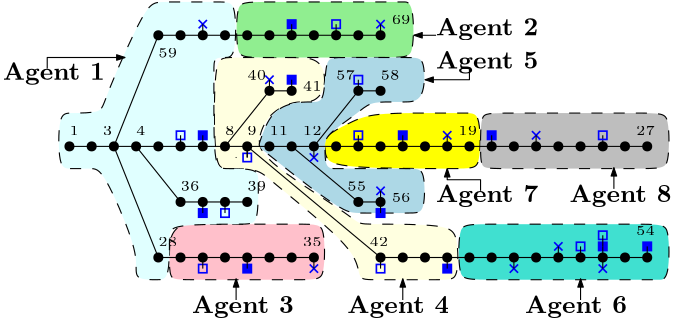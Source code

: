 <?xml version="1.0"?>
<!DOCTYPE ipe SYSTEM "ipe.dtd">
<ipe version="70206" creator="Ipe 7.2.7">
<info created="D:20180312031556" modified="D:20190614125506"/>
<ipestyle name="basic">
<symbol name="arrow/arc(spx)">
<path stroke="sym-stroke" fill="sym-stroke" pen="sym-pen">
0 0 m
-1 0.333 l
-1 -0.333 l
h
</path>
</symbol>
<symbol name="arrow/farc(spx)">
<path stroke="sym-stroke" fill="white" pen="sym-pen">
0 0 m
-1 0.333 l
-1 -0.333 l
h
</path>
</symbol>
<symbol name="arrow/ptarc(spx)">
<path stroke="sym-stroke" fill="sym-stroke" pen="sym-pen">
0 0 m
-1 0.333 l
-0.8 0 l
-1 -0.333 l
h
</path>
</symbol>
<symbol name="arrow/fptarc(spx)">
<path stroke="sym-stroke" fill="white" pen="sym-pen">
0 0 m
-1 0.333 l
-0.8 0 l
-1 -0.333 l
h
</path>
</symbol>
<symbol name="mark/circle(sx)" transformations="translations">
<path fill="sym-stroke">
0.6 0 0 0.6 0 0 e
0.4 0 0 0.4 0 0 e
</path>
</symbol>
<symbol name="mark/disk(sx)" transformations="translations">
<path fill="sym-stroke">
0.6 0 0 0.6 0 0 e
</path>
</symbol>
<symbol name="mark/fdisk(sfx)" transformations="translations">
<group>
<path fill="sym-fill">
0.5 0 0 0.5 0 0 e
</path>
<path fill="sym-stroke" fillrule="eofill">
0.6 0 0 0.6 0 0 e
0.4 0 0 0.4 0 0 e
</path>
</group>
</symbol>
<symbol name="mark/box(sx)" transformations="translations">
<path fill="sym-stroke" fillrule="eofill">
-0.6 -0.6 m
0.6 -0.6 l
0.6 0.6 l
-0.6 0.6 l
h
-0.4 -0.4 m
0.4 -0.4 l
0.4 0.4 l
-0.4 0.4 l
h
</path>
</symbol>
<symbol name="mark/square(sx)" transformations="translations">
<path fill="sym-stroke">
-0.6 -0.6 m
0.6 -0.6 l
0.6 0.6 l
-0.6 0.6 l
h
</path>
</symbol>
<symbol name="mark/fsquare(sfx)" transformations="translations">
<group>
<path fill="sym-fill">
-0.5 -0.5 m
0.5 -0.5 l
0.5 0.5 l
-0.5 0.5 l
h
</path>
<path fill="sym-stroke" fillrule="eofill">
-0.6 -0.6 m
0.6 -0.6 l
0.6 0.6 l
-0.6 0.6 l
h
-0.4 -0.4 m
0.4 -0.4 l
0.4 0.4 l
-0.4 0.4 l
h
</path>
</group>
</symbol>
<symbol name="mark/cross(sx)" transformations="translations">
<group>
<path fill="sym-stroke">
-0.43 -0.57 m
0.57 0.43 l
0.43 0.57 l
-0.57 -0.43 l
h
</path>
<path fill="sym-stroke">
-0.43 0.57 m
0.57 -0.43 l
0.43 -0.57 l
-0.57 0.43 l
h
</path>
</group>
</symbol>
<symbol name="arrow/fnormal(spx)">
<path stroke="sym-stroke" fill="white" pen="sym-pen">
0 0 m
-1 0.333 l
-1 -0.333 l
h
</path>
</symbol>
<symbol name="arrow/pointed(spx)">
<path stroke="sym-stroke" fill="sym-stroke" pen="sym-pen">
0 0 m
-1 0.333 l
-0.8 0 l
-1 -0.333 l
h
</path>
</symbol>
<symbol name="arrow/fpointed(spx)">
<path stroke="sym-stroke" fill="white" pen="sym-pen">
0 0 m
-1 0.333 l
-0.8 0 l
-1 -0.333 l
h
</path>
</symbol>
<symbol name="arrow/linear(spx)">
<path stroke="sym-stroke" pen="sym-pen">
-1 0.333 m
0 0 l
-1 -0.333 l
</path>
</symbol>
<symbol name="arrow/fdouble(spx)">
<path stroke="sym-stroke" fill="white" pen="sym-pen">
0 0 m
-1 0.333 l
-1 -0.333 l
h
-1 0 m
-2 0.333 l
-2 -0.333 l
h
</path>
</symbol>
<symbol name="arrow/double(spx)">
<path stroke="sym-stroke" fill="sym-stroke" pen="sym-pen">
0 0 m
-1 0.333 l
-1 -0.333 l
h
-1 0 m
-2 0.333 l
-2 -0.333 l
h
</path>
</symbol>
<pen name="heavier" value="0.8"/>
<pen name="fat" value="1.2"/>
<pen name="ultrafat" value="2"/>
<symbolsize name="large" value="5"/>
<symbolsize name="small" value="2"/>
<symbolsize name="tiny" value="1.1"/>
<arrowsize name="large" value="10"/>
<arrowsize name="small" value="5"/>
<arrowsize name="tiny" value="3"/>
<color name="red" value="1 0 0"/>
<color name="green" value="0 1 0"/>
<color name="blue" value="0 0 1"/>
<color name="yellow" value="1 1 0"/>
<color name="orange" value="1 0.647 0"/>
<color name="gold" value="1 0.843 0"/>
<color name="purple" value="0.627 0.125 0.941"/>
<color name="gray" value="0.745"/>
<color name="brown" value="0.647 0.165 0.165"/>
<color name="navy" value="0 0 0.502"/>
<color name="pink" value="1 0.753 0.796"/>
<color name="seagreen" value="0.18 0.545 0.341"/>
<color name="turquoise" value="0.251 0.878 0.816"/>
<color name="violet" value="0.933 0.51 0.933"/>
<color name="darkblue" value="0 0 0.545"/>
<color name="darkcyan" value="0 0.545 0.545"/>
<color name="darkgray" value="0.663"/>
<color name="darkgreen" value="0 0.392 0"/>
<color name="darkmagenta" value="0.545 0 0.545"/>
<color name="darkorange" value="1 0.549 0"/>
<color name="darkred" value="0.545 0 0"/>
<color name="lightblue" value="0.678 0.847 0.902"/>
<color name="lightcyan" value="0.878 1 1"/>
<color name="lightgray" value="0.827"/>
<color name="lightgreen" value="0.565 0.933 0.565"/>
<color name="lightyellow" value="1 1 0.878"/>
<dashstyle name="dashed" value="[4] 0"/>
<dashstyle name="dotted" value="[1 3] 0"/>
<dashstyle name="dash dotted" value="[4 2 1 2] 0"/>
<dashstyle name="dash dot dotted" value="[4 2 1 2 1 2] 0"/>
<textsize name="large" value="\large"/>
<textsize name="Large" value="\Large"/>
<textsize name="LARGE" value="\LARGE"/>
<textsize name="huge" value="\huge"/>
<textsize name="Huge" value="\Huge"/>
<textsize name="small" value="\small"/>
<textsize name="footnote" value="\footnotesize"/>
<textsize name="tiny" value="\tiny"/>
<textstyle name="center" begin="\begin{center}" end="\end{center}"/>
<textstyle name="itemize" begin="\begin{itemize}" end="\end{itemize}"/>
<textstyle name="item" begin="\begin{itemize}\item{}" end="\end{itemize}"/>
<gridsize name="4 pts" value="4"/>
<gridsize name="8 pts (~3 mm)" value="8"/>
<gridsize name="16 pts (~6 mm)" value="16"/>
<gridsize name="32 pts (~12 mm)" value="32"/>
<gridsize name="10 pts (~3.5 mm)" value="10"/>
<gridsize name="20 pts (~7 mm)" value="20"/>
<gridsize name="14 pts (~5 mm)" value="14"/>
<gridsize name="28 pts (~10 mm)" value="28"/>
<gridsize name="56 pts (~20 mm)" value="56"/>
<anglesize name="90 deg" value="90"/>
<anglesize name="60 deg" value="60"/>
<anglesize name="45 deg" value="45"/>
<anglesize name="30 deg" value="30"/>
<anglesize name="22.5 deg" value="22.5"/>
<opacity name="10%" value="0.1"/>
<opacity name="30%" value="0.3"/>
<opacity name="50%" value="0.5"/>
<opacity name="75%" value="0.75"/>
<tiling name="falling" angle="-60" step="4" width="1"/>
<tiling name="rising" angle="30" step="4" width="1"/>
</ipestyle>
<page>
<layer name="alpha"/>
<layer name="beta"/>
<view layers="alpha" active="alpha"/>
<path layer="alpha" stroke="black" fill="lightyellow" dash="dashed">
148 684
148 692
152 700
160 704
164 704
168 704
172 708
172 716
168 720
160 720
136 720
132 720
132 680
136 680
148 680
152 676
172 660
184 648
184 640
188 640
216 640
220 640
220 656
216 660
188 660
184 660
180 664 u
</path>
<path stroke="black" fill="pink" dash="dashed">
116 648
116 656
120 660
124 660
168 660
172 660
172 640
168 640
120 640
116 640 u
</path>
<path stroke="black" fill="lightgreen" dash="dashed">
144 740
140 740
140 720
144 720
200 720
204 720
204 740
200 740
200 740 u
</path>
<path stroke="black" fill="lightcyan" dash="dashed">
112 640
116 640
116 656
116 660
144 660
148 660
148 676
148 680
136 680
132 680
132 704
132 716
132 720
136 720
140 720
140 740
136 740
112 740
108 740
92 704
92 700
80 700
76 700
76 680
80 680
88 680
92 680
104 652
104 644
104 640 u
</path>
<path stroke="black" fill="yellow" dash="dashed">
172 688
172 692
180 696
188 700
208 700
224 700
228 700
228 680
224 680
176 680
172 684 u
</path>
<path stroke="black" fill="gray" dash="dashed">
228 688
228 700
232 700
292 700
296 700
296 680
292 680
232 680
228 680 u
</path>
<path stroke="black" fill="turquoise" dash="dashed">
224 640
220 640
220 660
224 660
292 660
296 660
296 640
292 640
292 640 u
</path>
<path stroke="black" fill="lightblue" dash="dashed">
184 664
204 664
208 664
208 680
204 680
180 680
176 680
172 680
172 688
172 692
184 700
188 704
196 704
200 704
208 704
208 720
204 720
176 720
172 720
172 704
168 704
160 704
152 700
148 688
148 688
168 672
180 664 u
</path>
<use name="mark/disk(sx)" pos="80 688" size="normal" stroke="black"/>
<use name="mark/disk(sx)" pos="88 688" size="normal" stroke="black"/>
<use name="mark/disk(sx)" pos="96 688" size="normal" stroke="black"/>
<use matrix="1 0 0 1 24 0" name="mark/disk(sx)" pos="80 688" size="normal" stroke="black"/>
<use matrix="1 0 0 1 24 0" name="mark/disk(sx)" pos="88 688" size="normal" stroke="black"/>
<use matrix="1 0 0 1 24 0" name="mark/disk(sx)" pos="96 688" size="normal" stroke="black"/>
<use matrix="1 0 0 1 48 0" name="mark/disk(sx)" pos="80 688" size="normal" stroke="black"/>
<use matrix="1 0 0 1 48 0" name="mark/disk(sx)" pos="88 688" size="normal" stroke="black"/>
<use matrix="1 0 0 1 48 0" name="mark/disk(sx)" pos="96 688" size="normal" stroke="black"/>
<use matrix="1 0 0 1 72 0" name="mark/disk(sx)" pos="80 688" size="normal" stroke="black"/>
<use matrix="1 0 0 1 72 0" name="mark/disk(sx)" pos="88 688" size="normal" stroke="black"/>
<use matrix="1 0 0 1 72 0" name="mark/disk(sx)" pos="96 688" size="normal" stroke="black"/>
<use matrix="1 0 0 1 96 0" name="mark/disk(sx)" pos="80 688" size="normal" stroke="black"/>
<use matrix="1 0 0 1 96 0" name="mark/disk(sx)" pos="88 688" size="normal" stroke="black"/>
<use matrix="1 0 0 1 96 0" name="mark/disk(sx)" pos="96 688" size="normal" stroke="black"/>
<use matrix="1 0 0 1 120 0" name="mark/disk(sx)" pos="80 688" size="normal" stroke="black"/>
<use matrix="1 0 0 1 120 0" name="mark/disk(sx)" pos="88 688" size="normal" stroke="black"/>
<use matrix="1 0 0 1 120 0" name="mark/disk(sx)" pos="96 688" size="normal" stroke="black"/>
<use matrix="1 0 0 1 144 0" name="mark/disk(sx)" pos="80 688" size="normal" stroke="black"/>
<use matrix="1 0 0 1 144 0" name="mark/disk(sx)" pos="88 688" size="normal" stroke="black"/>
<use matrix="1 0 0 1 144 0" name="mark/disk(sx)" pos="96 688" size="normal" stroke="black"/>
<use matrix="1 0 0 1 168 0" name="mark/disk(sx)" pos="80 688" size="normal" stroke="black"/>
<use matrix="1 0 0 1 168 0" name="mark/disk(sx)" pos="88 688" size="normal" stroke="black"/>
<use matrix="1 0 0 1 168 0" name="mark/disk(sx)" pos="96 688" size="normal" stroke="black"/>
<use matrix="1 0 0 1 192 0" name="mark/disk(sx)" pos="80 688" size="normal" stroke="black"/>
<use matrix="1 0 0 1 192 0" name="mark/disk(sx)" pos="88 688" size="normal" stroke="black"/>
<use matrix="1 0 0 1 192 0" name="mark/disk(sx)" pos="96 688" size="normal" stroke="black"/>
<use matrix="1 0 0 1 32 40" name="mark/disk(sx)" pos="80 688" size="normal" stroke="black"/>
<use matrix="1 0 0 1 32 40" name="mark/disk(sx)" pos="88 688" size="normal" stroke="black"/>
<use matrix="1 0 0 1 32 40" name="mark/disk(sx)" pos="96 688" size="normal" stroke="black"/>
<use matrix="1 0 0 1 56 40" name="mark/disk(sx)" pos="80 688" size="normal" stroke="black"/>
<use matrix="1 0 0 1 56 40" name="mark/disk(sx)" pos="88 688" size="normal" stroke="black"/>
<use matrix="1 0 0 1 56 40" name="mark/disk(sx)" pos="96 688" size="normal" stroke="black"/>
<use matrix="1 0 0 1 80 40" name="mark/disk(sx)" pos="80 688" size="normal" stroke="black"/>
<use matrix="1 0 0 1 80 40" name="mark/disk(sx)" pos="88 688" size="normal" stroke="black"/>
<use matrix="1 0 0 1 80 40" name="mark/disk(sx)" pos="96 688" size="normal" stroke="black"/>
<use matrix="1 0 0 1 104 40" name="mark/disk(sx)" pos="80 688" size="normal" stroke="black"/>
<use matrix="1 0 0 1 104 40" name="mark/disk(sx)" pos="88 688" size="normal" stroke="black"/>
<use matrix="1 0 0 1 32 -40" name="mark/disk(sx)" pos="80 688" size="normal" stroke="black"/>
<use matrix="1 0 0 1 32 -40" name="mark/disk(sx)" pos="88 688" size="normal" stroke="black"/>
<use matrix="1 0 0 1 32 -40" name="mark/disk(sx)" pos="96 688" size="normal" stroke="black"/>
<use matrix="1 0 0 1 56 -40" name="mark/disk(sx)" pos="80 688" size="normal" stroke="black"/>
<use matrix="1 0 0 1 56 -40" name="mark/disk(sx)" pos="88 688" size="normal" stroke="black"/>
<use matrix="1 0 0 1 56 -40" name="mark/disk(sx)" pos="96 688" size="normal" stroke="black"/>
<use matrix="1 0 0 1 80 -40" name="mark/disk(sx)" pos="80 688" size="normal" stroke="black"/>
<use matrix="1 0 0 1 80 -40" name="mark/disk(sx)" pos="88 688" size="normal" stroke="black"/>
<use matrix="1 0 0 1 40 -20" name="mark/disk(sx)" pos="80 688" size="normal" stroke="black"/>
<use matrix="1 0 0 1 40 -20" name="mark/disk(sx)" pos="88 688" size="normal" stroke="black"/>
<use matrix="1 0 0 1 40 -20" name="mark/disk(sx)" pos="96 688" size="normal" stroke="black"/>
<use matrix="1 0 0 1 64 -20" name="mark/disk(sx)" pos="80 688" size="normal" stroke="black"/>
<text transformations="translations" pos="80 692" stroke="black" type="label" width="3.39" height="3.21" depth="0" valign="baseline" size="tiny">1</text>
<text matrix="1 0 0 1 204 0" transformations="translations" pos="80 692" stroke="black" type="label" width="9.133" height="3.21" depth="0" valign="baseline" size="tiny">27
</text>
<text matrix="1 0 0 1 32 28" transformations="translations" pos="80 692" stroke="black" type="label" width="9.133" height="3.21" depth="0" valign="baseline" size="tiny">59
</text>
<text matrix="1 0 0 1 116 40" transformations="translations" pos="80 692" stroke="black" type="label" width="9.133" height="3.21" depth="0" valign="baseline" size="tiny">69
</text>
<text matrix="1 0 0 1 40 -20" transformations="translations" pos="80 692" stroke="black" type="label" width="9.133" height="3.21" depth="0" valign="baseline" size="tiny">36
</text>
<text matrix="1 0 0 1 64 -20" transformations="translations" pos="80 692" stroke="black" type="label" width="9.133" height="3.21" depth="0" valign="baseline" size="tiny">39
</text>
<text matrix="1 0 0 1 32 -40" transformations="translations" pos="80 692" stroke="black" type="label" width="9.133" height="3.21" depth="0" valign="baseline" size="tiny">28
</text>
<text matrix="1 0 0 1 84 -40" transformations="translations" pos="80 692" stroke="black" type="label" width="9.133" height="3.21" depth="0" valign="baseline" size="tiny">35

</text>
<text matrix="1 0 0 1 12 0" transformations="translations" pos="80 692" stroke="black" type="label" width="3.39" height="3.21" depth="0" valign="baseline" size="tiny">3</text>
<path stroke="black">
96 688 m
112 728 l
192 728 l
</path>
<path stroke="black">
96 688 m
112 648 l
168 648 l
</path>
<path stroke="black">
104 688 m
120 668 l
144 668 l
</path>
<path stroke="black">
80 688 m
288 688 l
</path>
<text matrix="1 0 0 1 24 0" transformations="translations" pos="80 692" stroke="black" type="label" width="3.39" height="3.21" depth="0" valign="baseline" size="tiny">4</text>
<text matrix="1 0 0 1 56 0" transformations="translations" pos="80 692" stroke="black" type="label" width="3.39" height="3.21" depth="0" valign="baseline" size="tiny">8</text>
<use name="mark/disk(sx)" pos="152 708" size="normal" stroke="black"/>
<use matrix="1 0 0 1 8 0" name="mark/disk(sx)" pos="152 708" size="normal" stroke="black"/>
<text matrix="1 0 0 1 64 0" transformations="translations" pos="80 692" stroke="black" type="label" width="3.39" height="3.21" depth="0" valign="baseline" size="tiny">9</text>
<use matrix="1 0 0 1 40 -60" name="mark/disk(sx)" pos="152 708" size="normal" stroke="black"/>
<use matrix="1 0 0 1 48 -60" name="mark/disk(sx)" pos="152 708" size="normal" stroke="black"/>
<use matrix="1 0 0 1 56 -60" name="mark/disk(sx)" pos="152 708" size="normal" stroke="black"/>
<use matrix="1 0 0 1 64 -60" name="mark/disk(sx)" pos="152 708" size="normal" stroke="black"/>
<use matrix="1 0 0 1 72 -60" name="mark/disk(sx)" pos="152 708" size="normal" stroke="black"/>
<use matrix="1 0 0 1 80 -60" name="mark/disk(sx)" pos="152 708" size="normal" stroke="black"/>
<use matrix="1 0 0 1 88 -60" name="mark/disk(sx)" pos="152 708" size="normal" stroke="black"/>
<use matrix="1 0 0 1 96 -60" name="mark/disk(sx)" pos="152 708" size="normal" stroke="black"/>
<use matrix="1 0 0 1 104 -60" name="mark/disk(sx)" pos="152 708" size="normal" stroke="black"/>
<use matrix="1 0 0 1 112 -60" name="mark/disk(sx)" pos="152 708" size="normal" stroke="black"/>
<use matrix="1 0 0 1 120 -60" name="mark/disk(sx)" pos="152 708" size="normal" stroke="black"/>
<use matrix="1 0 0 1 128 -60" name="mark/disk(sx)" pos="152 708" size="normal" stroke="black"/>
<use matrix="1 0 0 1 136 -60" name="mark/disk(sx)" pos="152 708" size="normal" stroke="black"/>
<path stroke="black">
144 688 m
192 648 l
288 648 l
</path>
<path stroke="black">
136 688 m
152 708 l
160 708 l
</path>
<path stroke="black">
160 688 m
184 668 l
192 668 l
192 668 l
</path>
<path stroke="black">
168 688 m
184 708 l
192 708 l
192 708 l
</path>
<use name="mark/disk(sx)" pos="184 708" size="normal" stroke="black"/>
<use name="mark/disk(sx)" pos="192 708" size="normal" stroke="black"/>
<use name="mark/disk(sx)" pos="184 668" size="normal" stroke="black"/>
<use name="mark/disk(sx)" pos="192 668" size="normal" stroke="black"/>
<text matrix="1 0 0 1 72 0" transformations="translations" pos="80 692" stroke="black" type="label" width="9.133" height="3.21" depth="0" valign="baseline" size="tiny">11
</text>
<text matrix="1 0 0 1 84 0" transformations="translations" pos="80 692" stroke="black" type="label" width="9.133" height="3.21" depth="0" valign="baseline" size="tiny">12

</text>
<text matrix="1 0 0 1 108 -40" transformations="translations" pos="80 692" stroke="black" type="label" width="9.133" height="3.21" depth="0" valign="baseline" size="tiny">42
</text>
<text matrix="1 0 0 1 204 -36" transformations="translations" pos="80 692" stroke="black" type="label" width="9.133" height="3.21" depth="0" valign="baseline" size="tiny">54

</text>
<text matrix="1 0 0 1 64 20" transformations="translations" pos="80 692" stroke="black" type="label" width="9.133" height="3.21" depth="0" valign="baseline" size="tiny">40

</text>
<text matrix="1 0 0 1 84 16" transformations="translations" pos="80 692" stroke="black" type="label" width="9.133" height="3.21" depth="0" valign="baseline" size="tiny">41
</text>
<text matrix="1 0 0 1 100 -20" transformations="translations" pos="80 692" stroke="black" type="label" width="9.133" height="3.21" depth="0" valign="baseline" size="tiny">55

</text>
<text matrix="1 0 0 1 116 -24" transformations="translations" pos="80 692" stroke="black" type="label" width="9.133" height="3.21" depth="0" valign="baseline" size="tiny">56

</text>
<text matrix="1 0 0 1 96 20" transformations="translations" pos="80 692" stroke="black" type="label" width="9.133" height="3.21" depth="0" valign="baseline" size="tiny">57
</text>
<text matrix="1 0 0 1 112 20" transformations="translations" pos="80 692" stroke="black" type="label" width="9.133" height="3.21" depth="0" valign="baseline" size="tiny">58

</text>
<text matrix="1 0 0 1 -24 0" transformations="translations" pos="80 712" stroke="black" type="label" width="36.747" height="6.155" depth="1.74" valign="baseline" size="small">\textbf{Agent 1}</text>
<text matrix="1 0 0 1 140 0" transformations="translations" pos="80 692" stroke="black" type="label" width="9.133" height="3.21" depth="0" valign="baseline" size="tiny">19
</text>
<text matrix="1 0 0 1 44 -84" transformations="translations" pos="80 712" stroke="black" type="label" width="36.747" height="6.155" depth="1.74" valign="baseline" size="small">\textbf{Agent 3}</text>
<text matrix="1 0 0 1 100 -84" transformations="translations" pos="80 712" stroke="black" type="label" width="36.747" height="6.155" depth="1.74" valign="baseline" size="small">\textbf{Agent 4}</text>
<text matrix="1 0 0 1 132 4" transformations="translations" pos="80 712" stroke="black" type="label" width="36.747" height="6.155" depth="1.74" valign="baseline" size="small">\textbf{Agent 5}</text>
<text matrix="1 0 0 1 132 -44" transformations="translations" pos="80 712" stroke="black" type="label" width="36.747" height="6.155" depth="1.74" valign="baseline" size="small">\textbf{Agent 7}</text>
<text matrix="1 0 0 1 180 -44" transformations="translations" pos="80 712" stroke="black" type="label" width="36.747" height="6.155" depth="1.74" valign="baseline" size="small">\textbf{Agent 8}</text>
<text matrix="1 0 0 1 164 -84" transformations="translations" pos="80 712" stroke="black" type="label" width="36.747" height="6.155" depth="1.74" valign="baseline" size="small">\textbf{Agent 6}</text>
<use name="mark/square(sx)" pos="128 664" size="normal" stroke="blue"/>
<use name="mark/square(sx)" pos="160 732" size="normal" stroke="blue"/>
<use name="mark/square(sx)" pos="144 644" size="normal" stroke="blue"/>
<use name="mark/box(sx)" pos="144 684" size="normal" stroke="blue"/>
<use name="mark/square(sx)" pos="192 664" size="normal" stroke="blue"/>
<use name="mark/square(sx)" pos="200 692" size="normal" stroke="blue"/>
<use name="mark/square(sx)" pos="272 652" size="normal" stroke="blue"/>
<use name="mark/cross(sx)" pos="128 732" size="normal" stroke="blue"/>
<use name="mark/cross(sx)" pos="192 732" size="normal" stroke="blue"/>
<use name="mark/cross(sx)" pos="168 644" size="normal" stroke="blue"/>
<use name="mark/cross(sx)" pos="152 712" size="normal" stroke="blue"/>
<use name="mark/cross(sx)" pos="168 684" size="normal" stroke="blue"/>
<use name="mark/cross(sx)" pos="216 692" size="normal" stroke="blue"/>
<use name="mark/cross(sx)" pos="256 652" size="normal" stroke="blue"/>
<use name="mark/cross(sx)" pos="248 692" size="normal" stroke="blue"/>
<path stroke="black">
128 732 m
128 728 l
</path>
<path stroke="black">
160 732 m
160 728 l
</path>
<path stroke="black">
192 732 m
192 728 l
</path>
<path stroke="black">
152 712 m
152 708 l
</path>
<path stroke="black" cap="1">
140 684 m
140 684 l
</path>
<path stroke="black">
144 684 m
144 688 l
</path>
<path stroke="black">
168 684 m
168 688 l
</path>
<path stroke="black">
200 692 m
200 688 l
</path>
<path stroke="black">
216 692 m
216 688 l
</path>
<path stroke="black">
248 692 m
248 688 l
</path>
<path stroke="black">
272 692 m
272 688 l
</path>
<path stroke="black">
272 652 m
272 648 l
</path>
<path stroke="black">
256 652 m
256 648 l
</path>
<path stroke="black">
192 664 m
192 668 l
</path>
<path stroke="black">
168 644 m
168 648 l
</path>
<path stroke="black">
144 644 m
144 648 l
</path>
<path stroke="black">
128 664 m
128 668 l
</path>
<path stroke="black">
144 684 m
144 688 l
</path>
<path stroke="black" arrow="normal/tiny">
224 716 m
224 712 l
208 712 l
</path>
<path matrix="1 0 0 1.90777 0 -580.64" stroke="black" arrow="normal/tiny">
140 636 m
140 640 l
</path>
<path stroke="black" arrow="normal/tiny">
72 716 m
72 720 l
100 720 l
</path>
<text matrix="1 0 0 1 132 16" transformations="translations" pos="80 712" stroke="black" type="label" width="36.747" height="6.155" depth="1.74" valign="baseline" size="small">\textbf{Agent 2}</text>
<path stroke="black" arrow="normal/tiny">
228 672 m
228 676 l
216 676 l
216 680 l
</path>
<path matrix="1 0 0 1.90777 60 -580.64" stroke="black" arrow="normal/tiny">
140 636 m
140 640 l
</path>
<path matrix="1 0 0 1.90777 124 -580.64" stroke="black" arrow="normal/tiny">
140 636 m
140 640 l
</path>
<path matrix="1 0 0 1.90777 136 -540.64" stroke="black" arrow="normal/tiny">
140 636 m
140 640 l
</path>
<path stroke="black" arrow="normal/tiny">
212 728 m
204 728 l
</path>
<use matrix="1 0 0 1 16 -8" name="mark/cross(sx)" pos="256 652" size="normal" stroke="blue"/>
<use matrix="1 0 0 1 -16 -8" name="mark/cross(sx)" pos="256 652" size="normal" stroke="blue"/>
<use matrix="1 0 0 1 -64 20" name="mark/cross(sx)" pos="256 652" size="normal" stroke="blue"/>
<path stroke="black">
272 644 m
272 648 l
</path>
<path stroke="black">
240 644 m
240 648 l
</path>
<path stroke="black">
192 668 m
192 672 l
</path>
<use matrix="1 0 0 1 -8 28" name="mark/box(sx)" pos="128 664" size="normal" stroke="blue"/>
<use matrix="1 0 0 1 56 28" name="mark/box(sx)" pos="128 664" size="normal" stroke="blue"/>
<use matrix="1 0 0 1 144 28" name="mark/box(sx)" pos="128 664" size="normal" stroke="blue"/>
<use matrix="1 0 0 1 0 -20" name="mark/box(sx)" pos="128 664" size="normal" stroke="blue"/>
<use matrix="1 0 0 1 8 0" name="mark/box(sx)" pos="128 664" size="normal" stroke="blue"/>
<use matrix="1 0 0 1 64 -20" name="mark/box(sx)" pos="128 664" size="normal" stroke="blue"/>
<use matrix="1 0 0 1 136 -12" name="mark/box(sx)" pos="128 664" size="normal" stroke="blue"/>
<use matrix="1 0 0 1 144 -8" name="mark/box(sx)" pos="128 664" size="normal" stroke="blue"/>
<use matrix="1 0 0 1 56 48" name="mark/box(sx)" pos="128 664" size="normal" stroke="blue"/>
<use matrix="1 0 0 1 48 68" name="mark/box(sx)" pos="128 664" size="normal" stroke="blue"/>
<path stroke="black">
176 728 m
176 732 l
</path>
<path stroke="black">
120 688 m
120 692 l
</path>
<path stroke="black">
136 668 m
136 664 l
</path>
<path stroke="black">
128 648 m
128 644 l
</path>
<path stroke="black">
192 648 m
192 644 l
</path>
<path stroke="black">
264 648 m
264 652 l
</path>
<path stroke="black">
272 656 m
272 652 l
</path>
<path stroke="black">
184 692 m
184 688 l
</path>
<path stroke="black">
184 712 m
184 708 l
</path>
<use matrix="1 0 0 1 0 28" name="mark/square(sx)" pos="128 664" size="normal" stroke="blue"/>
<use matrix="1 0 0 1 104 28" name="mark/square(sx)" pos="128 664" size="normal" stroke="blue"/>
<use matrix="1 0 0 1 32 48" name="mark/square(sx)" pos="128 664" size="normal" stroke="blue"/>
<use matrix="1 0 0 1 88 -20" name="mark/square(sx)" pos="128 664" size="normal" stroke="blue"/>
<use matrix="1 0 0 1 160 -12" name="mark/square(sx)" pos="128 664" size="normal" stroke="blue"/>
<path stroke="black">
128 688 m
128 692 l
</path>
<path stroke="black">
160 708 m
160 712 l
</path>
<path stroke="black">
232 688 m
232 692 l
</path>
<path stroke="black">
288 648 m
288 652 l
</path>
<path stroke="black">
216 648 m
216 644 l
</path>
</page>
</ipe>
